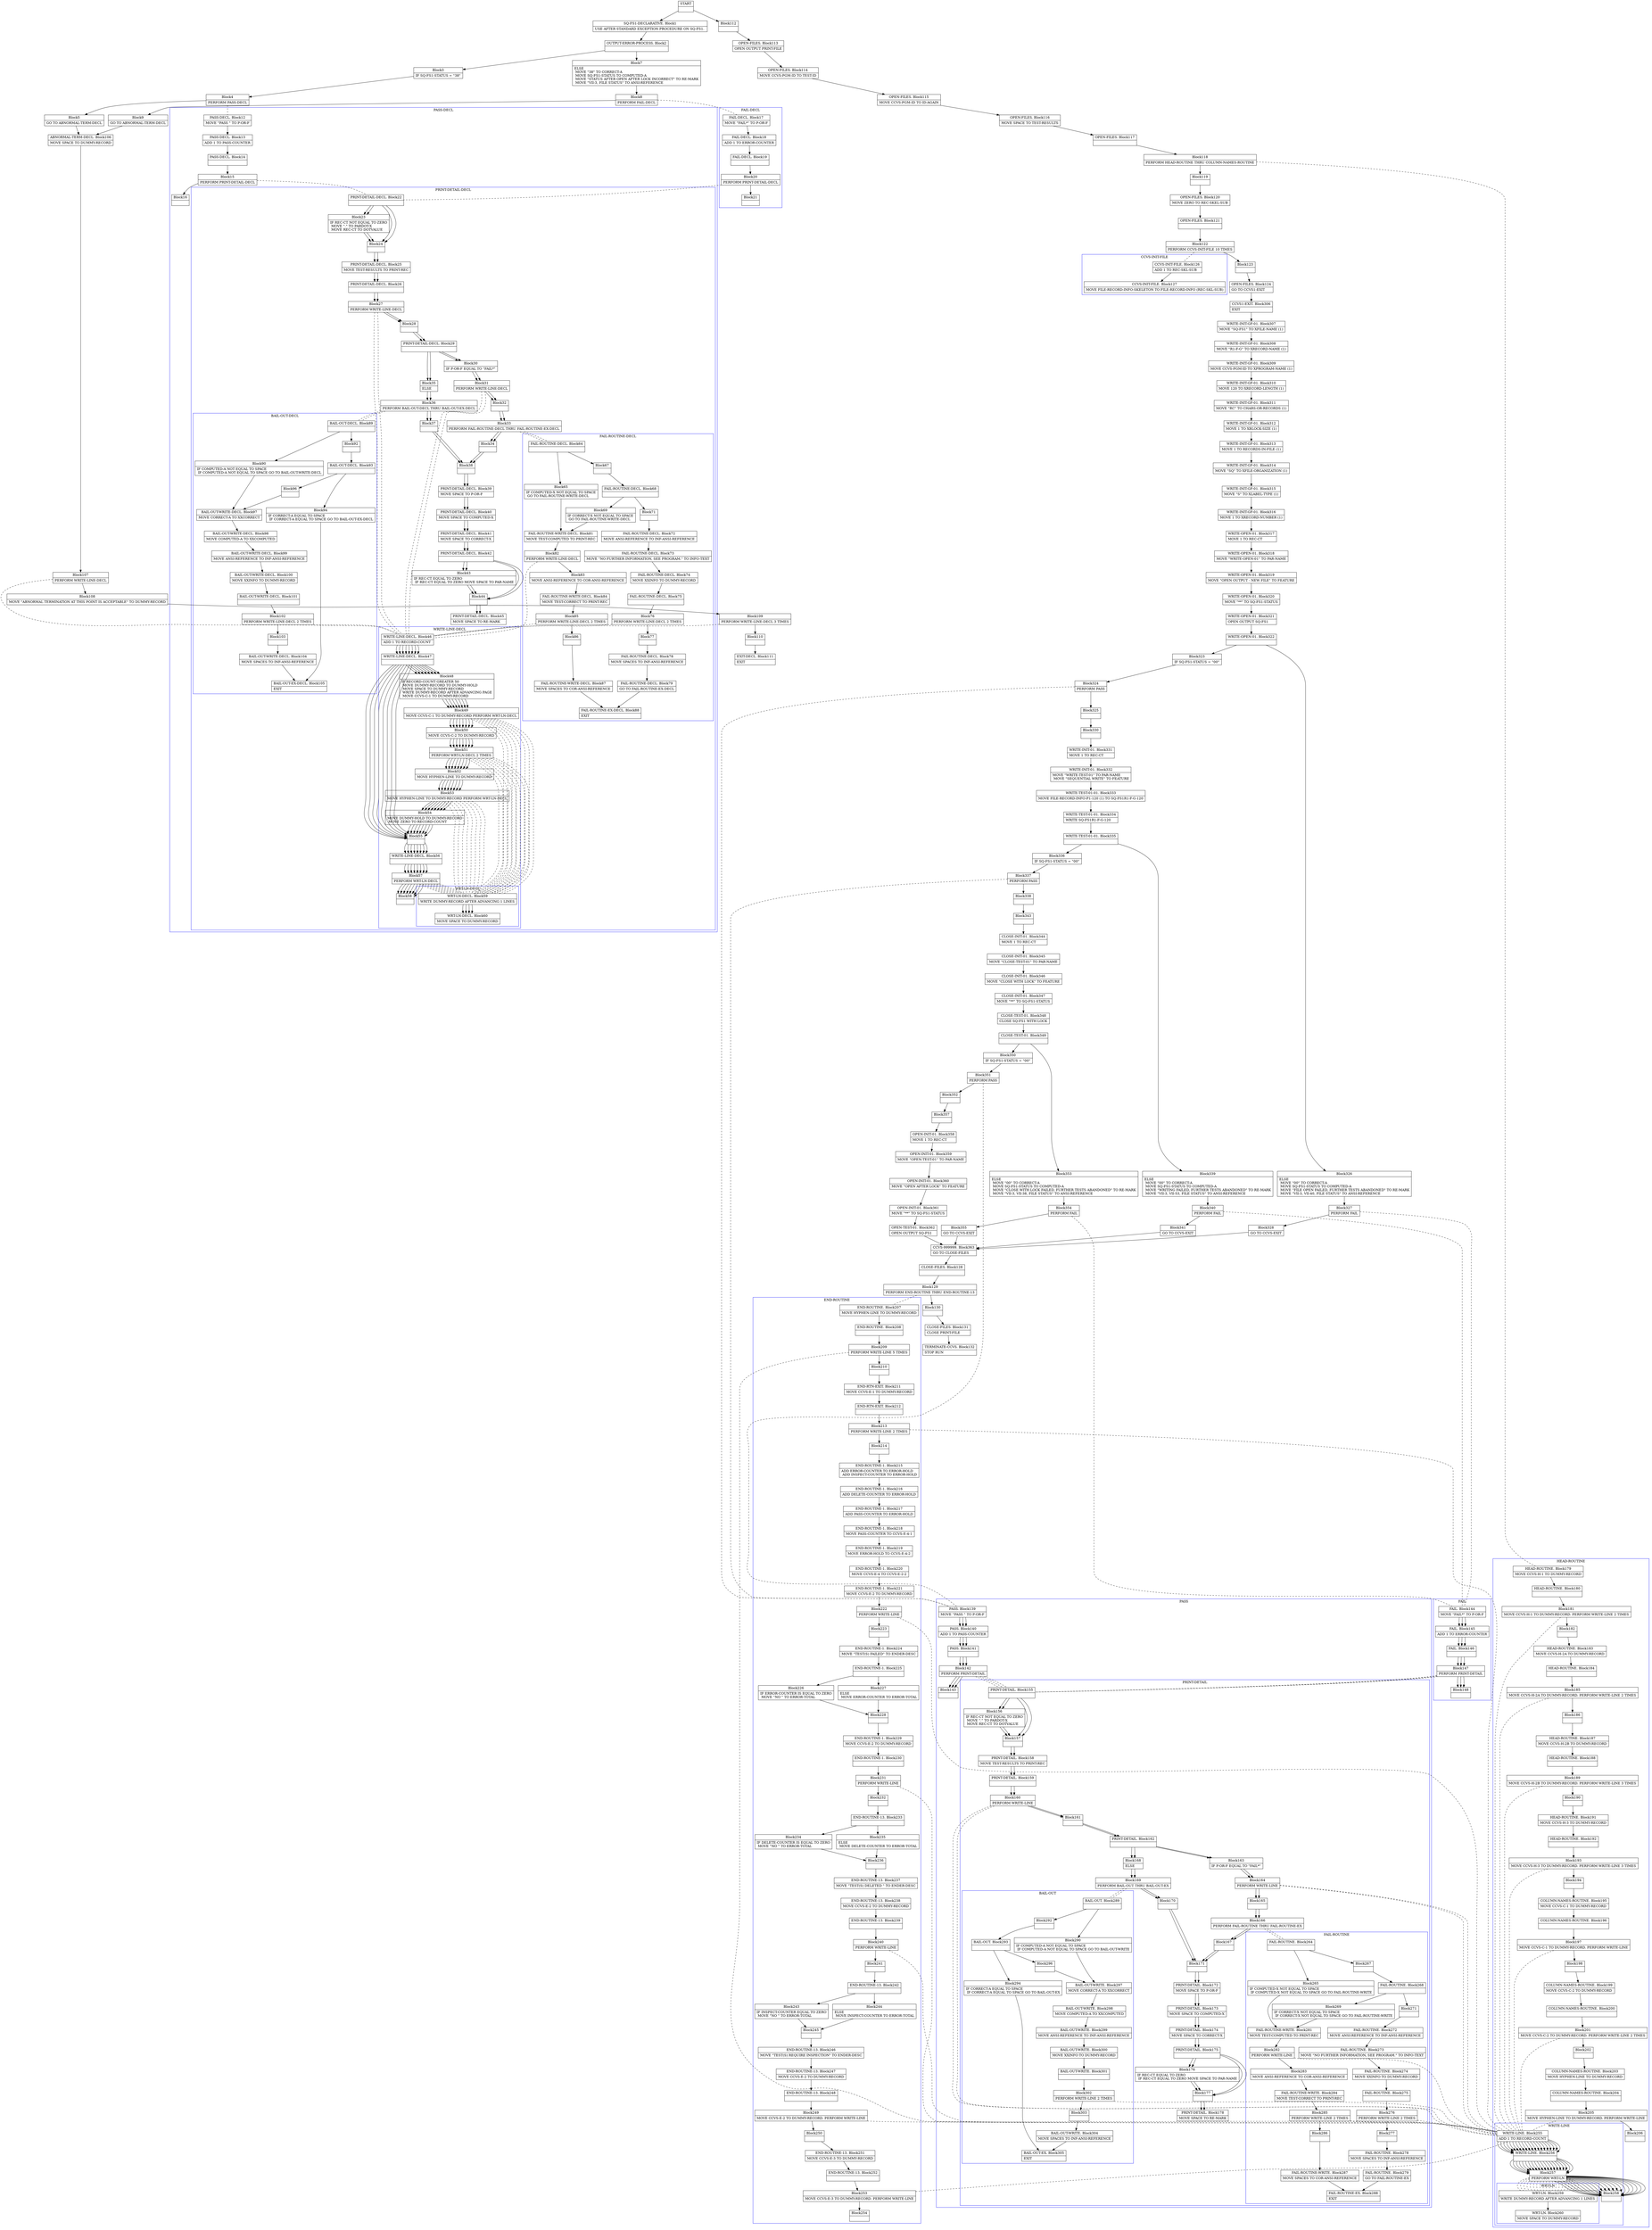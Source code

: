 digraph Cfg {
compound=true;
node [
shape = "record"
]

edge [
arrowtail = "empty"
]
Block0 [
label = "{START|}"
]
Block1 [
label = "{SQ-FS1-DECLARATIVE. Block1|    USE AFTER STANDARD EXCEPTION PROCEDURE ON SQ-FS1. \l}"
]
Block2 [
label = "{OUTPUT-ERROR-PROCESS. Block2|}"
]
Block3 [
label = "{Block3|    IF SQ-FS1-STATUS = \"38\"\l}"
]
Block4 [
label = "{Block4|            PERFORM PASS-DECL\l}"
]
subgraph cluster_1{
color = blue;
label = "PASS-DECL";
Block12 [
label = "{PASS-DECL. Block12|    MOVE   \"PASS \" TO P-OR-F\l}"
]
Block13 [
label = "{PASS-DECL. Block13|    ADD     1 TO PASS-COUNTER\l}"
]
Block14 [
label = "{PASS-DECL. Block14|}"
]
Block15 [
label = "{Block15|    PERFORM PRINT-DETAIL-DECL\l}"
]
subgraph cluster_3{
color = blue;
label = "PRINT-DETAIL-DECL";
Block22 [
label = "{PRINT-DETAIL-DECL. Block22|}"
]
Block23 [
label = "{Block23|    IF REC-CT NOT EQUAL TO ZERO\l        MOVE   \".\" TO PARDOT-X\l        MOVE    REC-CT TO DOTVALUE\l}"
]
Block24 [
label = "{Block24|}"
]
Block25 [
label = "{PRINT-DETAIL-DECL. Block25|    MOVE    TEST-RESULTS TO PRINT-REC\l}"
]
Block26 [
label = "{PRINT-DETAIL-DECL. Block26|}"
]
Block27 [
label = "{Block27|    PERFORM WRITE-LINE-DECL\l}"
]
subgraph cluster_5{
color = blue;
label = "WRITE-LINE-DECL";
Block46 [
label = "{WRITE-LINE-DECL. Block46|    ADD     1 TO RECORD-COUNT\l}"
]
Block47 [
label = "{WRITE-LINE-DECL. Block47|}"
]
Block48 [
label = "{Block48|    IF RECORD-COUNT GREATER 50\l        MOVE  DUMMY-RECORD TO DUMMY-HOLD\l        MOVE  SPACE TO DUMMY-RECORD\l        WRITE DUMMY-RECORD AFTER ADVANCING PAGE\l        MOVE  CCVS-C-1 TO DUMMY-RECORD\l}"
]
Block49 [
label = "{Block49|        MOVE  CCVS-C-1 TO DUMMY-RECORD PERFORM WRT-LN-DECL\l}"
]
subgraph cluster_9{
color = blue;
label = "WRT-LN-DECL";
Block59 [
label = "{WRT-LN-DECL. Block59|    WRITE   DUMMY-RECORD AFTER ADVANCING 1 LINES\l}"
]
Block60 [
label = "{WRT-LN-DECL. Block60|    MOVE    SPACE TO DUMMY-RECORD\l}"
]
Block59 -> Block60

}
Block49 -> Block59 [style=dashed, arrowhead=none]

Block50 [
label = "{Block50|        MOVE  CCVS-C-2 TO DUMMY-RECORD\l}"
]
Block51 [
label = "{Block51|        PERFORM WRT-LN-DECL 2 TIMES\l}"
]
subgraph cluster_10{
color = blue;
label = "WRT-LN-DECL";
Block59 [
label = "{WRT-LN-DECL. Block59|    WRITE   DUMMY-RECORD AFTER ADVANCING 1 LINES\l}"
]
Block60 [
label = "{WRT-LN-DECL. Block60|    MOVE    SPACE TO DUMMY-RECORD\l}"
]
Block59 -> Block60

}
Block51 -> Block59 [style=dashed, arrowhead=none]

Block52 [
label = "{Block52|        MOVE  HYPHEN-LINE TO DUMMY-RECORD\l}"
]
Block53 [
label = "{Block53|        MOVE  HYPHEN-LINE TO DUMMY-RECORD PERFORM WRT-LN-DECL\l}"
]
subgraph cluster_11{
color = blue;
label = "WRT-LN-DECL";
Block59 [
label = "{WRT-LN-DECL. Block59|    WRITE   DUMMY-RECORD AFTER ADVANCING 1 LINES\l}"
]
Block60 [
label = "{WRT-LN-DECL. Block60|    MOVE    SPACE TO DUMMY-RECORD\l}"
]
Block59 -> Block60

}
Block53 -> Block59 [style=dashed, arrowhead=none]

Block54 [
label = "{Block54|        MOVE  DUMMY-HOLD TO DUMMY-RECORD\l        MOVE  ZERO TO RECORD-COUNT\l}"
]
Block55 [
label = "{Block55|}"
]
Block56 [
label = "{WRITE-LINE-DECL. Block56|}"
]
Block57 [
label = "{Block57|    PERFORM WRT-LN-DECL\l}"
]
subgraph cluster_12{
color = blue;
label = "WRT-LN-DECL";
Block59 [
label = "{WRT-LN-DECL. Block59|    WRITE   DUMMY-RECORD AFTER ADVANCING 1 LINES\l}"
]
Block60 [
label = "{WRT-LN-DECL. Block60|    MOVE    SPACE TO DUMMY-RECORD\l}"
]
Block59 -> Block60

}
Block57 -> Block59 [style=dashed, arrowhead=none]

Block58 [
label = "{Block58|}"
]
Block46 -> Block47
Block47 -> Block48
Block47 -> Block55
Block48 -> Block49
Block49 -> Block50
Block50 -> Block51
Block51 -> Block52
Block52 -> Block53
Block53 -> Block54
Block54 -> Block55
Block55 -> Block56
Block56 -> Block57
Block57 -> Block58

}
Block27 -> Block46 [style=dashed, arrowhead=none]

Block28 [
label = "{Block28|}"
]
Block29 [
label = "{PRINT-DETAIL-DECL. Block29|}"
]
Block30 [
label = "{Block30|    IF P-OR-F EQUAL TO \"FAIL*\"\l}"
]
Block31 [
label = "{Block31|        PERFORM WRITE-LINE-DECL\l}"
]
subgraph cluster_6{
color = blue;
label = "WRITE-LINE-DECL";
Block46 [
label = "{WRITE-LINE-DECL. Block46|    ADD     1 TO RECORD-COUNT\l}"
]
Block47 [
label = "{WRITE-LINE-DECL. Block47|}"
]
Block48 [
label = "{Block48|    IF RECORD-COUNT GREATER 50\l        MOVE  DUMMY-RECORD TO DUMMY-HOLD\l        MOVE  SPACE TO DUMMY-RECORD\l        WRITE DUMMY-RECORD AFTER ADVANCING PAGE\l        MOVE  CCVS-C-1 TO DUMMY-RECORD\l}"
]
Block49 [
label = "{Block49|        MOVE  CCVS-C-1 TO DUMMY-RECORD PERFORM WRT-LN-DECL\l}"
]
Block49 -> Block59 [style=dashed, arrowhead=none]

Block50 [
label = "{Block50|        MOVE  CCVS-C-2 TO DUMMY-RECORD\l}"
]
Block51 [
label = "{Block51|        PERFORM WRT-LN-DECL 2 TIMES\l}"
]
Block51 -> Block59 [style=dashed, arrowhead=none]

Block52 [
label = "{Block52|        MOVE  HYPHEN-LINE TO DUMMY-RECORD\l}"
]
Block53 [
label = "{Block53|        MOVE  HYPHEN-LINE TO DUMMY-RECORD PERFORM WRT-LN-DECL\l}"
]
Block53 -> Block59 [style=dashed, arrowhead=none]

Block54 [
label = "{Block54|        MOVE  DUMMY-HOLD TO DUMMY-RECORD\l        MOVE  ZERO TO RECORD-COUNT\l}"
]
Block55 [
label = "{Block55|}"
]
Block56 [
label = "{WRITE-LINE-DECL. Block56|}"
]
Block57 [
label = "{Block57|    PERFORM WRT-LN-DECL\l}"
]
Block57 -> Block59 [style=dashed, arrowhead=none]

Block58 [
label = "{Block58|}"
]
Block46 -> Block47
Block47 -> Block48
Block47 -> Block55
Block48 -> Block49
Block49 -> Block50
Block50 -> Block51
Block51 -> Block52
Block52 -> Block53
Block53 -> Block54
Block54 -> Block55
Block55 -> Block56
Block56 -> Block57
Block57 -> Block58

}
Block31 -> Block46 [style=dashed, arrowhead=none]

Block32 [
label = "{Block32|}"
]
Block33 [
label = "{Block33|        PERFORM FAIL-ROUTINE-DECL THRU FAIL-ROUTINE-EX-DECL\l}"
]
subgraph cluster_7{
color = blue;
label = "FAIL-ROUTINE-DECL";
Block64 [
label = "{FAIL-ROUTINE-DECL. Block64|}"
]
Block65 [
label = "{Block65|    IF COMPUTED-X NOT EQUAL TO SPACE\l            GO TO FAIL-ROUTINE-WRITE-DECL\l}"
]
Block81 [
label = "{FAIL-ROUTINE-WRITE-DECL. Block81|    MOVE    TEST-COMPUTED  TO PRINT-REC\l}"
]
Block82 [
label = "{Block82|    PERFORM WRITE-LINE-DECL\l}"
]
subgraph cluster_15{
color = blue;
label = "WRITE-LINE-DECL";
Block46 [
label = "{WRITE-LINE-DECL. Block46|    ADD     1 TO RECORD-COUNT\l}"
]
Block47 [
label = "{WRITE-LINE-DECL. Block47|}"
]
Block48 [
label = "{Block48|    IF RECORD-COUNT GREATER 50\l        MOVE  DUMMY-RECORD TO DUMMY-HOLD\l        MOVE  SPACE TO DUMMY-RECORD\l        WRITE DUMMY-RECORD AFTER ADVANCING PAGE\l        MOVE  CCVS-C-1 TO DUMMY-RECORD\l}"
]
Block49 [
label = "{Block49|        MOVE  CCVS-C-1 TO DUMMY-RECORD PERFORM WRT-LN-DECL\l}"
]
Block49 -> Block59 [style=dashed, arrowhead=none]

Block50 [
label = "{Block50|        MOVE  CCVS-C-2 TO DUMMY-RECORD\l}"
]
Block51 [
label = "{Block51|        PERFORM WRT-LN-DECL 2 TIMES\l}"
]
Block51 -> Block59 [style=dashed, arrowhead=none]

Block52 [
label = "{Block52|        MOVE  HYPHEN-LINE TO DUMMY-RECORD\l}"
]
Block53 [
label = "{Block53|        MOVE  HYPHEN-LINE TO DUMMY-RECORD PERFORM WRT-LN-DECL\l}"
]
Block53 -> Block59 [style=dashed, arrowhead=none]

Block54 [
label = "{Block54|        MOVE  DUMMY-HOLD TO DUMMY-RECORD\l        MOVE  ZERO TO RECORD-COUNT\l}"
]
Block55 [
label = "{Block55|}"
]
Block56 [
label = "{WRITE-LINE-DECL. Block56|}"
]
Block57 [
label = "{Block57|    PERFORM WRT-LN-DECL\l}"
]
Block57 -> Block59 [style=dashed, arrowhead=none]

Block58 [
label = "{Block58|}"
]
Block46 -> Block47
Block47 -> Block48
Block47 -> Block55
Block48 -> Block49
Block49 -> Block50
Block50 -> Block51
Block51 -> Block52
Block52 -> Block53
Block53 -> Block54
Block54 -> Block55
Block55 -> Block56
Block56 -> Block57
Block57 -> Block58

}
Block82 -> Block46 [style=dashed, arrowhead=none]

Block83 [
label = "{Block83|    MOVE    ANSI-REFERENCE TO COR-ANSI-REFERENCE\l}"
]
Block84 [
label = "{FAIL-ROUTINE-WRITE-DECL. Block84|    MOVE    TEST-CORRECT   TO PRINT-REC\l}"
]
Block85 [
label = "{Block85|    PERFORM WRITE-LINE-DECL 2 TIMES\l}"
]
subgraph cluster_16{
color = blue;
label = "WRITE-LINE-DECL";
Block46 [
label = "{WRITE-LINE-DECL. Block46|    ADD     1 TO RECORD-COUNT\l}"
]
Block47 [
label = "{WRITE-LINE-DECL. Block47|}"
]
Block48 [
label = "{Block48|    IF RECORD-COUNT GREATER 50\l        MOVE  DUMMY-RECORD TO DUMMY-HOLD\l        MOVE  SPACE TO DUMMY-RECORD\l        WRITE DUMMY-RECORD AFTER ADVANCING PAGE\l        MOVE  CCVS-C-1 TO DUMMY-RECORD\l}"
]
Block49 [
label = "{Block49|        MOVE  CCVS-C-1 TO DUMMY-RECORD PERFORM WRT-LN-DECL\l}"
]
Block49 -> Block59 [style=dashed, arrowhead=none]

Block50 [
label = "{Block50|        MOVE  CCVS-C-2 TO DUMMY-RECORD\l}"
]
Block51 [
label = "{Block51|        PERFORM WRT-LN-DECL 2 TIMES\l}"
]
Block51 -> Block59 [style=dashed, arrowhead=none]

Block52 [
label = "{Block52|        MOVE  HYPHEN-LINE TO DUMMY-RECORD\l}"
]
Block53 [
label = "{Block53|        MOVE  HYPHEN-LINE TO DUMMY-RECORD PERFORM WRT-LN-DECL\l}"
]
Block53 -> Block59 [style=dashed, arrowhead=none]

Block54 [
label = "{Block54|        MOVE  DUMMY-HOLD TO DUMMY-RECORD\l        MOVE  ZERO TO RECORD-COUNT\l}"
]
Block55 [
label = "{Block55|}"
]
Block56 [
label = "{WRITE-LINE-DECL. Block56|}"
]
Block57 [
label = "{Block57|    PERFORM WRT-LN-DECL\l}"
]
Block57 -> Block59 [style=dashed, arrowhead=none]

Block58 [
label = "{Block58|}"
]
Block46 -> Block47
Block47 -> Block48
Block47 -> Block55
Block48 -> Block49
Block49 -> Block50
Block50 -> Block51
Block51 -> Block52
Block52 -> Block53
Block53 -> Block54
Block54 -> Block55
Block55 -> Block56
Block56 -> Block57
Block57 -> Block58

}
Block85 -> Block46 [style=dashed, arrowhead=none]

Block86 [
label = "{Block86|}"
]
Block87 [
label = "{FAIL-ROUTINE-WRITE-DECL. Block87|    MOVE    SPACES         TO COR-ANSI-REFERENCE\l}"
]
Block88 [
label = "{FAIL-ROUTINE-EX-DECL. Block88|    EXIT\l}"
]
Block67 [
label = "{Block67|}"
]
Block68 [
label = "{FAIL-ROUTINE-DECL. Block68|}"
]
Block69 [
label = "{Block69|    IF CORRECT-X NOT EQUAL TO SPACE\l            GO TO FAIL-ROUTINE-WRITE-DECL\l}"
]
Block71 [
label = "{Block71|}"
]
Block72 [
label = "{FAIL-ROUTINE-DECL. Block72|    MOVE    ANSI-REFERENCE TO INF-ANSI-REFERENCE\l}"
]
Block73 [
label = "{FAIL-ROUTINE-DECL. Block73|    MOVE   \"NO FURTHER INFORMATION, SEE PROGRAM.\" TO INFO-TEXT\l}"
]
Block74 [
label = "{FAIL-ROUTINE-DECL. Block74|    MOVE    XXINFO TO DUMMY-RECORD\l}"
]
Block75 [
label = "{FAIL-ROUTINE-DECL. Block75|}"
]
Block76 [
label = "{Block76|    PERFORM WRITE-LINE-DECL 2 TIMES\l}"
]
subgraph cluster_14{
color = blue;
label = "WRITE-LINE-DECL";
Block46 [
label = "{WRITE-LINE-DECL. Block46|    ADD     1 TO RECORD-COUNT\l}"
]
Block47 [
label = "{WRITE-LINE-DECL. Block47|}"
]
Block48 [
label = "{Block48|    IF RECORD-COUNT GREATER 50\l        MOVE  DUMMY-RECORD TO DUMMY-HOLD\l        MOVE  SPACE TO DUMMY-RECORD\l        WRITE DUMMY-RECORD AFTER ADVANCING PAGE\l        MOVE  CCVS-C-1 TO DUMMY-RECORD\l}"
]
Block49 [
label = "{Block49|        MOVE  CCVS-C-1 TO DUMMY-RECORD PERFORM WRT-LN-DECL\l}"
]
Block49 -> Block59 [style=dashed, arrowhead=none]

Block50 [
label = "{Block50|        MOVE  CCVS-C-2 TO DUMMY-RECORD\l}"
]
Block51 [
label = "{Block51|        PERFORM WRT-LN-DECL 2 TIMES\l}"
]
Block51 -> Block59 [style=dashed, arrowhead=none]

Block52 [
label = "{Block52|        MOVE  HYPHEN-LINE TO DUMMY-RECORD\l}"
]
Block53 [
label = "{Block53|        MOVE  HYPHEN-LINE TO DUMMY-RECORD PERFORM WRT-LN-DECL\l}"
]
Block53 -> Block59 [style=dashed, arrowhead=none]

Block54 [
label = "{Block54|        MOVE  DUMMY-HOLD TO DUMMY-RECORD\l        MOVE  ZERO TO RECORD-COUNT\l}"
]
Block55 [
label = "{Block55|}"
]
Block56 [
label = "{WRITE-LINE-DECL. Block56|}"
]
Block57 [
label = "{Block57|    PERFORM WRT-LN-DECL\l}"
]
Block57 -> Block59 [style=dashed, arrowhead=none]

Block58 [
label = "{Block58|}"
]
Block46 -> Block47
Block47 -> Block48
Block47 -> Block55
Block48 -> Block49
Block49 -> Block50
Block50 -> Block51
Block51 -> Block52
Block52 -> Block53
Block53 -> Block54
Block54 -> Block55
Block55 -> Block56
Block56 -> Block57
Block57 -> Block58

}
Block76 -> Block46 [style=dashed, arrowhead=none]

Block77 [
label = "{Block77|}"
]
Block78 [
label = "{FAIL-ROUTINE-DECL. Block78|    MOVE    SPACES TO INF-ANSI-REFERENCE\l}"
]
Block79 [
label = "{FAIL-ROUTINE-DECL. Block79|    GO TO   FAIL-ROUTINE-EX-DECL\l}"
]
Block64 -> Block65
Block64 -> Block67
Block65 -> Block81
Block81 -> Block82
Block82 -> Block83
Block83 -> Block84
Block84 -> Block85
Block85 -> Block86
Block86 -> Block87
Block87 -> Block88
Block67 -> Block68
Block68 -> Block69
Block68 -> Block71
Block69 -> Block81
Block71 -> Block72
Block72 -> Block73
Block73 -> Block74
Block74 -> Block75
Block75 -> Block76
Block76 -> Block77
Block77 -> Block78
Block78 -> Block79
Block79 -> Block88

}
Block33 -> Block64 [style=dashed, arrowhead=none]

Block34 [
label = "{Block34|}"
]
Block38 [
label = "{Block38|}"
]
Block39 [
label = "{PRINT-DETAIL-DECL. Block39|    MOVE    SPACE TO P-OR-F\l}"
]
Block40 [
label = "{PRINT-DETAIL-DECL. Block40|    MOVE    SPACE TO COMPUTED-X\l}"
]
Block41 [
label = "{PRINT-DETAIL-DECL. Block41|    MOVE    SPACE TO CORRECT-X\l}"
]
Block42 [
label = "{PRINT-DETAIL-DECL. Block42|}"
]
Block43 [
label = "{Block43|    IF REC-CT EQUAL TO ZERO\l    IF REC-CT EQUAL TO ZERO  MOVE SPACE TO PAR-NAME\l}"
]
Block44 [
label = "{Block44|}"
]
Block45 [
label = "{PRINT-DETAIL-DECL. Block45|    MOVE    SPACE TO RE-MARK\l}"
]
Block35 [
label = "{Block35|    ELSE\l}"
]
Block36 [
label = "{Block36|        PERFORM BAIL-OUT-DECL THRU BAIL-OUT-EX-DECL\l}"
]
subgraph cluster_8{
color = blue;
label = "BAIL-OUT-DECL";
Block89 [
label = "{BAIL-OUT-DECL. Block89|}"
]
Block90 [
label = "{Block90|    IF COMPUTED-A NOT EQUAL TO SPACE\l    IF COMPUTED-A NOT EQUAL TO SPACE GO TO BAIL-OUT-WRITE-DECL\l}"
]
Block97 [
label = "{BAIL-OUT-WRITE-DECL. Block97|    MOVE    CORRECT-A      TO XXCORRECT\l}"
]
Block98 [
label = "{BAIL-OUT-WRITE-DECL. Block98|    MOVE    COMPUTED-A     TO XXCOMPUTED\l}"
]
Block99 [
label = "{BAIL-OUT-WRITE-DECL. Block99|    MOVE    ANSI-REFERENCE TO INF-ANSI-REFERENCE\l}"
]
Block100 [
label = "{BAIL-OUT-WRITE-DECL. Block100|    MOVE    XXINFO TO DUMMY-RECORD\l}"
]
Block101 [
label = "{BAIL-OUT-WRITE-DECL. Block101|}"
]
Block102 [
label = "{Block102|    PERFORM WRITE-LINE-DECL 2 TIMES\l}"
]
subgraph cluster_17{
color = blue;
label = "WRITE-LINE-DECL";
Block46 [
label = "{WRITE-LINE-DECL. Block46|    ADD     1 TO RECORD-COUNT\l}"
]
Block47 [
label = "{WRITE-LINE-DECL. Block47|}"
]
Block48 [
label = "{Block48|    IF RECORD-COUNT GREATER 50\l        MOVE  DUMMY-RECORD TO DUMMY-HOLD\l        MOVE  SPACE TO DUMMY-RECORD\l        WRITE DUMMY-RECORD AFTER ADVANCING PAGE\l        MOVE  CCVS-C-1 TO DUMMY-RECORD\l}"
]
Block49 [
label = "{Block49|        MOVE  CCVS-C-1 TO DUMMY-RECORD PERFORM WRT-LN-DECL\l}"
]
Block49 -> Block59 [style=dashed, arrowhead=none]

Block50 [
label = "{Block50|        MOVE  CCVS-C-2 TO DUMMY-RECORD\l}"
]
Block51 [
label = "{Block51|        PERFORM WRT-LN-DECL 2 TIMES\l}"
]
Block51 -> Block59 [style=dashed, arrowhead=none]

Block52 [
label = "{Block52|        MOVE  HYPHEN-LINE TO DUMMY-RECORD\l}"
]
Block53 [
label = "{Block53|        MOVE  HYPHEN-LINE TO DUMMY-RECORD PERFORM WRT-LN-DECL\l}"
]
Block53 -> Block59 [style=dashed, arrowhead=none]

Block54 [
label = "{Block54|        MOVE  DUMMY-HOLD TO DUMMY-RECORD\l        MOVE  ZERO TO RECORD-COUNT\l}"
]
Block55 [
label = "{Block55|}"
]
Block56 [
label = "{WRITE-LINE-DECL. Block56|}"
]
Block57 [
label = "{Block57|    PERFORM WRT-LN-DECL\l}"
]
Block57 -> Block59 [style=dashed, arrowhead=none]

Block58 [
label = "{Block58|}"
]
Block46 -> Block47
Block47 -> Block48
Block47 -> Block55
Block48 -> Block49
Block49 -> Block50
Block50 -> Block51
Block51 -> Block52
Block52 -> Block53
Block53 -> Block54
Block54 -> Block55
Block55 -> Block56
Block56 -> Block57
Block57 -> Block58

}
Block102 -> Block46 [style=dashed, arrowhead=none]

Block103 [
label = "{Block103|}"
]
Block104 [
label = "{BAIL-OUT-WRITE-DECL. Block104|    MOVE    SPACES TO INF-ANSI-REFERENCE\l}"
]
Block105 [
label = "{BAIL-OUT-EX-DECL. Block105|    EXIT\l}"
]
Block92 [
label = "{Block92|}"
]
Block93 [
label = "{BAIL-OUT-DECL. Block93|}"
]
Block94 [
label = "{Block94|    IF CORRECT-A EQUAL TO SPACE\l    IF CORRECT-A EQUAL TO SPACE GO TO BAIL-OUT-EX-DECL\l}"
]
Block96 [
label = "{Block96|}"
]
Block89 -> Block90
Block89 -> Block92
Block90 -> Block97
Block97 -> Block98
Block98 -> Block99
Block99 -> Block100
Block100 -> Block101
Block101 -> Block102
Block102 -> Block103
Block103 -> Block104
Block104 -> Block105
Block92 -> Block93
Block93 -> Block94
Block93 -> Block96
Block94 -> Block105
Block96 -> Block97

}
Block36 -> Block89 [style=dashed, arrowhead=none]

Block37 [
label = "{Block37|}"
]
Block22 -> Block23
Block22 -> Block24
Block23 -> Block24
Block24 -> Block25
Block25 -> Block26
Block26 -> Block27
Block27 -> Block28
Block28 -> Block29
Block29 -> Block30
Block29 -> Block35
Block30 -> Block31
Block31 -> Block32
Block32 -> Block33
Block33 -> Block34
Block34 -> Block38
Block38 -> Block39
Block39 -> Block40
Block40 -> Block41
Block41 -> Block42
Block42 -> Block43
Block42 -> Block44
Block43 -> Block44
Block44 -> Block45
Block35 -> Block36
Block36 -> Block37
Block37 -> Block38

}
Block15 -> Block22 [style=dashed, arrowhead=none]

Block16 [
label = "{Block16|}"
]
Block12 -> Block13
Block13 -> Block14
Block14 -> Block15
Block15 -> Block16

}
Block4 -> Block12 [style=dashed, arrowhead=none]

Block5 [
label = "{Block5|            GO TO ABNORMAL-TERM-DECL\l}"
]
Block106 [
label = "{ABNORMAL-TERM-DECL. Block106|    MOVE    SPACE TO DUMMY-RECORD\l}"
]
Block107 [
label = "{Block107|    PERFORM WRITE-LINE-DECL\l}"
]
subgraph cluster_18{
color = blue;
label = "WRITE-LINE-DECL";
Block46 [
label = "{WRITE-LINE-DECL. Block46|    ADD     1 TO RECORD-COUNT\l}"
]
Block47 [
label = "{WRITE-LINE-DECL. Block47|}"
]
Block48 [
label = "{Block48|    IF RECORD-COUNT GREATER 50\l        MOVE  DUMMY-RECORD TO DUMMY-HOLD\l        MOVE  SPACE TO DUMMY-RECORD\l        WRITE DUMMY-RECORD AFTER ADVANCING PAGE\l        MOVE  CCVS-C-1 TO DUMMY-RECORD\l}"
]
Block49 [
label = "{Block49|        MOVE  CCVS-C-1 TO DUMMY-RECORD PERFORM WRT-LN-DECL\l}"
]
Block49 -> Block59 [style=dashed, arrowhead=none]

Block50 [
label = "{Block50|        MOVE  CCVS-C-2 TO DUMMY-RECORD\l}"
]
Block51 [
label = "{Block51|        PERFORM WRT-LN-DECL 2 TIMES\l}"
]
Block51 -> Block59 [style=dashed, arrowhead=none]

Block52 [
label = "{Block52|        MOVE  HYPHEN-LINE TO DUMMY-RECORD\l}"
]
Block53 [
label = "{Block53|        MOVE  HYPHEN-LINE TO DUMMY-RECORD PERFORM WRT-LN-DECL\l}"
]
Block53 -> Block59 [style=dashed, arrowhead=none]

Block54 [
label = "{Block54|        MOVE  DUMMY-HOLD TO DUMMY-RECORD\l        MOVE  ZERO TO RECORD-COUNT\l}"
]
Block55 [
label = "{Block55|}"
]
Block56 [
label = "{WRITE-LINE-DECL. Block56|}"
]
Block57 [
label = "{Block57|    PERFORM WRT-LN-DECL\l}"
]
Block57 -> Block59 [style=dashed, arrowhead=none]

Block58 [
label = "{Block58|}"
]
Block46 -> Block47
Block47 -> Block48
Block47 -> Block55
Block48 -> Block49
Block49 -> Block50
Block50 -> Block51
Block51 -> Block52
Block52 -> Block53
Block53 -> Block54
Block54 -> Block55
Block55 -> Block56
Block56 -> Block57
Block57 -> Block58

}
Block107 -> Block46 [style=dashed, arrowhead=none]

Block108 [
label = "{Block108|    MOVE   \"ABNORMAL TERMINATION AT THIS POINT IS ACCEPTABLE\"                TO DUMMY-RECORD\l}"
]
Block109 [
label = "{Block109|    PERFORM WRITE-LINE-DECL 3 TIMES\l}"
]
subgraph cluster_19{
color = blue;
label = "WRITE-LINE-DECL";
Block46 [
label = "{WRITE-LINE-DECL. Block46|    ADD     1 TO RECORD-COUNT\l}"
]
Block47 [
label = "{WRITE-LINE-DECL. Block47|}"
]
Block48 [
label = "{Block48|    IF RECORD-COUNT GREATER 50\l        MOVE  DUMMY-RECORD TO DUMMY-HOLD\l        MOVE  SPACE TO DUMMY-RECORD\l        WRITE DUMMY-RECORD AFTER ADVANCING PAGE\l        MOVE  CCVS-C-1 TO DUMMY-RECORD\l}"
]
Block49 [
label = "{Block49|        MOVE  CCVS-C-1 TO DUMMY-RECORD PERFORM WRT-LN-DECL\l}"
]
Block49 -> Block59 [style=dashed, arrowhead=none]

Block50 [
label = "{Block50|        MOVE  CCVS-C-2 TO DUMMY-RECORD\l}"
]
Block51 [
label = "{Block51|        PERFORM WRT-LN-DECL 2 TIMES\l}"
]
Block51 -> Block59 [style=dashed, arrowhead=none]

Block52 [
label = "{Block52|        MOVE  HYPHEN-LINE TO DUMMY-RECORD\l}"
]
Block53 [
label = "{Block53|        MOVE  HYPHEN-LINE TO DUMMY-RECORD PERFORM WRT-LN-DECL\l}"
]
Block53 -> Block59 [style=dashed, arrowhead=none]

Block54 [
label = "{Block54|        MOVE  DUMMY-HOLD TO DUMMY-RECORD\l        MOVE  ZERO TO RECORD-COUNT\l}"
]
Block55 [
label = "{Block55|}"
]
Block56 [
label = "{WRITE-LINE-DECL. Block56|}"
]
Block57 [
label = "{Block57|    PERFORM WRT-LN-DECL\l}"
]
Block57 -> Block59 [style=dashed, arrowhead=none]

Block58 [
label = "{Block58|}"
]
Block46 -> Block47
Block47 -> Block48
Block47 -> Block55
Block48 -> Block49
Block49 -> Block50
Block50 -> Block51
Block51 -> Block52
Block52 -> Block53
Block53 -> Block54
Block54 -> Block55
Block55 -> Block56
Block56 -> Block57
Block57 -> Block58

}
Block109 -> Block46 [style=dashed, arrowhead=none]

Block110 [
label = "{Block110|}"
]
Block111 [
label = "{EXIT-DECL. Block111|    EXIT\l}"
]
Block7 [
label = "{Block7|    ELSE\l            MOVE \"38\" TO CORRECT-A\l            MOVE SQ-FS1-STATUS TO COMPUTED-A\l            MOVE \"STATUS AFTER OPEN AFTER LOCK INCORRECT\"                      TO RE-MARK\l            MOVE \"VII-3, FILE STATUS\" TO ANSI-REFERENCE\l}"
]
Block8 [
label = "{Block8|            PERFORM FAIL-DECL\l}"
]
subgraph cluster_2{
color = blue;
label = "FAIL-DECL";
Block17 [
label = "{FAIL-DECL. Block17|    MOVE   \"FAIL*\" TO P-OR-F\l}"
]
Block18 [
label = "{FAIL-DECL. Block18|    ADD     1 TO ERROR-COUNTER\l}"
]
Block19 [
label = "{FAIL-DECL. Block19|}"
]
Block20 [
label = "{Block20|    PERFORM PRINT-DETAIL-DECL\l}"
]
subgraph cluster_4{
color = blue;
label = "PRINT-DETAIL-DECL";
Block22 [
label = "{PRINT-DETAIL-DECL. Block22|}"
]
Block23 [
label = "{Block23|    IF REC-CT NOT EQUAL TO ZERO\l        MOVE   \".\" TO PARDOT-X\l        MOVE    REC-CT TO DOTVALUE\l}"
]
Block24 [
label = "{Block24|}"
]
Block25 [
label = "{PRINT-DETAIL-DECL. Block25|    MOVE    TEST-RESULTS TO PRINT-REC\l}"
]
Block26 [
label = "{PRINT-DETAIL-DECL. Block26|}"
]
Block27 [
label = "{Block27|    PERFORM WRITE-LINE-DECL\l}"
]
Block27 -> Block46 [style=dashed, arrowhead=none]

Block28 [
label = "{Block28|}"
]
Block29 [
label = "{PRINT-DETAIL-DECL. Block29|}"
]
Block30 [
label = "{Block30|    IF P-OR-F EQUAL TO \"FAIL*\"\l}"
]
Block31 [
label = "{Block31|        PERFORM WRITE-LINE-DECL\l}"
]
Block31 -> Block46 [style=dashed, arrowhead=none]

Block32 [
label = "{Block32|}"
]
Block33 [
label = "{Block33|        PERFORM FAIL-ROUTINE-DECL THRU FAIL-ROUTINE-EX-DECL\l}"
]
Block33 -> Block64 [style=dashed, arrowhead=none]

Block34 [
label = "{Block34|}"
]
Block38 [
label = "{Block38|}"
]
Block39 [
label = "{PRINT-DETAIL-DECL. Block39|    MOVE    SPACE TO P-OR-F\l}"
]
Block40 [
label = "{PRINT-DETAIL-DECL. Block40|    MOVE    SPACE TO COMPUTED-X\l}"
]
Block41 [
label = "{PRINT-DETAIL-DECL. Block41|    MOVE    SPACE TO CORRECT-X\l}"
]
Block42 [
label = "{PRINT-DETAIL-DECL. Block42|}"
]
Block43 [
label = "{Block43|    IF REC-CT EQUAL TO ZERO\l    IF REC-CT EQUAL TO ZERO  MOVE SPACE TO PAR-NAME\l}"
]
Block44 [
label = "{Block44|}"
]
Block45 [
label = "{PRINT-DETAIL-DECL. Block45|    MOVE    SPACE TO RE-MARK\l}"
]
Block35 [
label = "{Block35|    ELSE\l}"
]
Block36 [
label = "{Block36|        PERFORM BAIL-OUT-DECL THRU BAIL-OUT-EX-DECL\l}"
]
Block36 -> Block89 [style=dashed, arrowhead=none]

Block37 [
label = "{Block37|}"
]
Block22 -> Block23
Block22 -> Block24
Block23 -> Block24
Block24 -> Block25
Block25 -> Block26
Block26 -> Block27
Block27 -> Block28
Block28 -> Block29
Block29 -> Block30
Block29 -> Block35
Block30 -> Block31
Block31 -> Block32
Block32 -> Block33
Block33 -> Block34
Block34 -> Block38
Block38 -> Block39
Block39 -> Block40
Block40 -> Block41
Block41 -> Block42
Block42 -> Block43
Block42 -> Block44
Block43 -> Block44
Block44 -> Block45
Block35 -> Block36
Block36 -> Block37
Block37 -> Block38

}
Block20 -> Block22 [style=dashed, arrowhead=none]

Block21 [
label = "{Block21|}"
]
Block17 -> Block18
Block18 -> Block19
Block19 -> Block20
Block20 -> Block21

}
Block8 -> Block17 [style=dashed, arrowhead=none]

Block9 [
label = "{Block9|            GO TO ABNORMAL-TERM-DECL\l}"
]
Block112 [
label = "{Block112|}"
]
Block113 [
label = "{OPEN-FILES. Block113|    OPEN    OUTPUT PRINT-FILE\l}"
]
Block114 [
label = "{OPEN-FILES. Block114|    MOVE    CCVS-PGM-ID TO TEST-ID\l}"
]
Block115 [
label = "{OPEN-FILES. Block115|    MOVE    CCVS-PGM-ID TO ID-AGAIN\l}"
]
Block116 [
label = "{OPEN-FILES. Block116|    MOVE    SPACE TO TEST-RESULTS\l}"
]
Block117 [
label = "{OPEN-FILES. Block117|}"
]
Block118 [
label = "{Block118|    PERFORM HEAD-ROUTINE THRU COLUMN-NAMES-ROUTINE\l}"
]
subgraph cluster_20{
color = blue;
label = "HEAD-ROUTINE";
Block179 [
label = "{HEAD-ROUTINE. Block179|    MOVE CCVS-H-1  TO DUMMY-RECORD\l}"
]
Block180 [
label = "{HEAD-ROUTINE. Block180|}"
]
Block181 [
label = "{Block181|    MOVE CCVS-H-1  TO DUMMY-RECORD. PERFORM WRITE-LINE 2 TIMES\l}"
]
subgraph cluster_31{
color = blue;
label = "WRITE-LINE";
Block255 [
label = "{WRITE-LINE. Block255|    ADD     1 TO RECORD-COUNT\l}"
]
Block256 [
label = "{WRITE-LINE. Block256|}"
]
Block257 [
label = "{Block257|    PERFORM WRT-LN\l}"
]
subgraph cluster_45{
color = blue;
label = "WRT-LN";
Block259 [
label = "{WRT-LN. Block259|    WRITE   DUMMY-RECORD AFTER ADVANCING 1 LINES\l}"
]
Block260 [
label = "{WRT-LN. Block260|    MOVE    SPACE TO DUMMY-RECORD\l}"
]
Block259 -> Block260

}
Block257 -> Block259 [style=dashed, arrowhead=none]

Block258 [
label = "{Block258|}"
]
Block255 -> Block256
Block256 -> Block257
Block257 -> Block258

}
Block181 -> Block255 [style=dashed, arrowhead=none]

Block182 [
label = "{Block182|}"
]
Block183 [
label = "{HEAD-ROUTINE. Block183|    MOVE CCVS-H-2A TO DUMMY-RECORD\l}"
]
Block184 [
label = "{HEAD-ROUTINE. Block184|}"
]
Block185 [
label = "{Block185|    MOVE CCVS-H-2A TO DUMMY-RECORD. PERFORM WRITE-LINE 2 TIMES\l}"
]
subgraph cluster_32{
color = blue;
label = "WRITE-LINE";
Block255 [
label = "{WRITE-LINE. Block255|    ADD     1 TO RECORD-COUNT\l}"
]
Block256 [
label = "{WRITE-LINE. Block256|}"
]
Block257 [
label = "{Block257|    PERFORM WRT-LN\l}"
]
Block257 -> Block259 [style=dashed, arrowhead=none]

Block258 [
label = "{Block258|}"
]
Block255 -> Block256
Block256 -> Block257
Block257 -> Block258

}
Block185 -> Block255 [style=dashed, arrowhead=none]

Block186 [
label = "{Block186|}"
]
Block187 [
label = "{HEAD-ROUTINE. Block187|    MOVE CCVS-H-2B TO DUMMY-RECORD\l}"
]
Block188 [
label = "{HEAD-ROUTINE. Block188|}"
]
Block189 [
label = "{Block189|    MOVE CCVS-H-2B TO DUMMY-RECORD. PERFORM WRITE-LINE 3 TIMES\l}"
]
subgraph cluster_33{
color = blue;
label = "WRITE-LINE";
Block255 [
label = "{WRITE-LINE. Block255|    ADD     1 TO RECORD-COUNT\l}"
]
Block256 [
label = "{WRITE-LINE. Block256|}"
]
Block257 [
label = "{Block257|    PERFORM WRT-LN\l}"
]
Block257 -> Block259 [style=dashed, arrowhead=none]

Block258 [
label = "{Block258|}"
]
Block255 -> Block256
Block256 -> Block257
Block257 -> Block258

}
Block189 -> Block255 [style=dashed, arrowhead=none]

Block190 [
label = "{Block190|}"
]
Block191 [
label = "{HEAD-ROUTINE. Block191|    MOVE CCVS-H-3  TO DUMMY-RECORD\l}"
]
Block192 [
label = "{HEAD-ROUTINE. Block192|}"
]
Block193 [
label = "{Block193|    MOVE CCVS-H-3  TO DUMMY-RECORD. PERFORM WRITE-LINE 3 TIMES\l}"
]
subgraph cluster_34{
color = blue;
label = "WRITE-LINE";
Block255 [
label = "{WRITE-LINE. Block255|    ADD     1 TO RECORD-COUNT\l}"
]
Block256 [
label = "{WRITE-LINE. Block256|}"
]
Block257 [
label = "{Block257|    PERFORM WRT-LN\l}"
]
Block257 -> Block259 [style=dashed, arrowhead=none]

Block258 [
label = "{Block258|}"
]
Block255 -> Block256
Block256 -> Block257
Block257 -> Block258

}
Block193 -> Block255 [style=dashed, arrowhead=none]

Block194 [
label = "{Block194|}"
]
Block195 [
label = "{COLUMN-NAMES-ROUTINE. Block195|    MOVE CCVS-C-1 TO DUMMY-RECORD\l}"
]
Block196 [
label = "{COLUMN-NAMES-ROUTINE. Block196|}"
]
Block197 [
label = "{Block197|    MOVE CCVS-C-1 TO DUMMY-RECORD. PERFORM WRITE-LINE\l}"
]
subgraph cluster_35{
color = blue;
label = "WRITE-LINE";
Block255 [
label = "{WRITE-LINE. Block255|    ADD     1 TO RECORD-COUNT\l}"
]
Block256 [
label = "{WRITE-LINE. Block256|}"
]
Block257 [
label = "{Block257|    PERFORM WRT-LN\l}"
]
Block257 -> Block259 [style=dashed, arrowhead=none]

Block258 [
label = "{Block258|}"
]
Block255 -> Block256
Block256 -> Block257
Block257 -> Block258

}
Block197 -> Block255 [style=dashed, arrowhead=none]

Block198 [
label = "{Block198|}"
]
Block199 [
label = "{COLUMN-NAMES-ROUTINE. Block199|    MOVE CCVS-C-2 TO DUMMY-RECORD\l}"
]
Block200 [
label = "{COLUMN-NAMES-ROUTINE. Block200|}"
]
Block201 [
label = "{Block201|    MOVE CCVS-C-2 TO DUMMY-RECORD. PERFORM WRITE-LINE 2 TIMES\l}"
]
subgraph cluster_36{
color = blue;
label = "WRITE-LINE";
Block255 [
label = "{WRITE-LINE. Block255|    ADD     1 TO RECORD-COUNT\l}"
]
Block256 [
label = "{WRITE-LINE. Block256|}"
]
Block257 [
label = "{Block257|    PERFORM WRT-LN\l}"
]
Block257 -> Block259 [style=dashed, arrowhead=none]

Block258 [
label = "{Block258|}"
]
Block255 -> Block256
Block256 -> Block257
Block257 -> Block258

}
Block201 -> Block255 [style=dashed, arrowhead=none]

Block202 [
label = "{Block202|}"
]
Block203 [
label = "{COLUMN-NAMES-ROUTINE. Block203|    MOVE HYPHEN-LINE TO DUMMY-RECORD\l}"
]
Block204 [
label = "{COLUMN-NAMES-ROUTINE. Block204|}"
]
Block205 [
label = "{Block205|    MOVE HYPHEN-LINE TO DUMMY-RECORD. PERFORM WRITE-LINE\l}"
]
subgraph cluster_37{
color = blue;
label = "WRITE-LINE";
Block255 [
label = "{WRITE-LINE. Block255|    ADD     1 TO RECORD-COUNT\l}"
]
Block256 [
label = "{WRITE-LINE. Block256|}"
]
Block257 [
label = "{Block257|    PERFORM WRT-LN\l}"
]
Block257 -> Block259 [style=dashed, arrowhead=none]

Block258 [
label = "{Block258|}"
]
Block255 -> Block256
Block256 -> Block257
Block257 -> Block258

}
Block205 -> Block255 [style=dashed, arrowhead=none]

Block206 [
label = "{Block206|}"
]
Block179 -> Block180
Block180 -> Block181
Block181 -> Block182
Block182 -> Block183
Block183 -> Block184
Block184 -> Block185
Block185 -> Block186
Block186 -> Block187
Block187 -> Block188
Block188 -> Block189
Block189 -> Block190
Block190 -> Block191
Block191 -> Block192
Block192 -> Block193
Block193 -> Block194
Block194 -> Block195
Block195 -> Block196
Block196 -> Block197
Block197 -> Block198
Block198 -> Block199
Block199 -> Block200
Block200 -> Block201
Block201 -> Block202
Block202 -> Block203
Block203 -> Block204
Block204 -> Block205
Block205 -> Block206

}
Block118 -> Block179 [style=dashed, arrowhead=none]

Block119 [
label = "{Block119|}"
]
Block120 [
label = "{OPEN-FILES. Block120|    MOVE    ZERO TO REC-SKEL-SUB\l}"
]
Block121 [
label = "{OPEN-FILES. Block121|}"
]
Block122 [
label = "{Block122|    PERFORM CCVS-INIT-FILE 10 TIMES\l}"
]
subgraph cluster_21{
color = blue;
label = "CCVS-INIT-FILE";
Block126 [
label = "{CCVS-INIT-FILE. Block126|    ADD     1 TO REC-SKL-SUB\l}"
]
Block127 [
label = "{CCVS-INIT-FILE. Block127|    MOVE    FILE-RECORD-INFO-SKELETON TO                   FILE-RECORD-INFO (REC-SKL-SUB)\l}"
]
Block126 -> Block127

}
Block122 -> Block126 [style=dashed, arrowhead=none]

Block123 [
label = "{Block123|}"
]
Block124 [
label = "{OPEN-FILES. Block124|    GO TO CCVS1-EXIT\l}"
]
Block306 [
label = "{CCVS1-EXIT. Block306|    EXIT\l}"
]
Block307 [
label = "{WRITE-INIT-GF-01. Block307|    MOVE \"SQ-FS1\" TO XFILE-NAME (1)\l}"
]
Block308 [
label = "{WRITE-INIT-GF-01. Block308|    MOVE \"R1-F-G\" TO XRECORD-NAME (1)\l}"
]
Block309 [
label = "{WRITE-INIT-GF-01. Block309|    MOVE CCVS-PGM-ID TO XPROGRAM-NAME (1)\l}"
]
Block310 [
label = "{WRITE-INIT-GF-01. Block310|    MOVE 120      TO XRECORD-LENGTH (1)\l}"
]
Block311 [
label = "{WRITE-INIT-GF-01. Block311|    MOVE \"RC\"     TO CHARS-OR-RECORDS (1)\l}"
]
Block312 [
label = "{WRITE-INIT-GF-01. Block312|    MOVE 1        TO XBLOCK-SIZE (1)\l}"
]
Block313 [
label = "{WRITE-INIT-GF-01. Block313|    MOVE 1        TO RECORDS-IN-FILE (1)\l}"
]
Block314 [
label = "{WRITE-INIT-GF-01. Block314|    MOVE \"SQ\"     TO XFILE-ORGANIZATION (1)\l}"
]
Block315 [
label = "{WRITE-INIT-GF-01. Block315|    MOVE \"S\"      TO XLABEL-TYPE (1)\l}"
]
Block316 [
label = "{WRITE-INIT-GF-01. Block316|    MOVE 1        TO XRECORD-NUMBER (1)\l}"
]
Block317 [
label = "{WRITE-OPEN-01. Block317|    MOVE    1 TO REC-CT\l}"
]
Block318 [
label = "{WRITE-OPEN-01. Block318|    MOVE   \"WRITE-OPEN-01\" TO PAR-NAME\l}"
]
Block319 [
label = "{WRITE-OPEN-01. Block319|    MOVE   \"OPEN OUTPUT - NEW FILE\" TO FEATURE\l}"
]
Block320 [
label = "{WRITE-OPEN-01. Block320|    MOVE   \"**\" TO SQ-FS1-STATUS\l}"
]
Block321 [
label = "{WRITE-OPEN-01. Block321|    OPEN    OUTPUT SQ-FS1\l}"
]
Block322 [
label = "{WRITE-OPEN-01. Block322|}"
]
Block323 [
label = "{Block323|    IF SQ-FS1-STATUS = \"00\"\l}"
]
Block324 [
label = "{Block324|        PERFORM PASS\l}"
]
subgraph cluster_51{
color = blue;
label = "PASS";
Block139 [
label = "{PASS. Block139|    MOVE   \"PASS \" TO P-OR-F\l}"
]
Block140 [
label = "{PASS. Block140|    ADD     1 TO PASS-COUNTER\l}"
]
Block141 [
label = "{PASS. Block141|}"
]
Block142 [
label = "{Block142|    PERFORM PRINT-DETAIL\l}"
]
subgraph cluster_24{
color = blue;
label = "PRINT-DETAIL";
Block155 [
label = "{PRINT-DETAIL. Block155|}"
]
Block156 [
label = "{Block156|    IF REC-CT NOT EQUAL TO ZERO\l        MOVE   \".\" TO PARDOT-X\l        MOVE    REC-CT TO DOTVALUE\l}"
]
Block157 [
label = "{Block157|}"
]
Block158 [
label = "{PRINT-DETAIL. Block158|    MOVE    TEST-RESULTS TO PRINT-REC\l}"
]
Block159 [
label = "{PRINT-DETAIL. Block159|}"
]
Block160 [
label = "{Block160|    PERFORM WRITE-LINE\l}"
]
subgraph cluster_27{
color = blue;
label = "WRITE-LINE";
Block255 [
label = "{WRITE-LINE. Block255|    ADD     1 TO RECORD-COUNT\l}"
]
Block256 [
label = "{WRITE-LINE. Block256|}"
]
Block257 [
label = "{Block257|    PERFORM WRT-LN\l}"
]
Block257 -> Block259 [style=dashed, arrowhead=none]

Block258 [
label = "{Block258|}"
]
Block255 -> Block256
Block256 -> Block257
Block257 -> Block258

}
Block160 -> Block255 [style=dashed, arrowhead=none]

Block161 [
label = "{Block161|}"
]
Block162 [
label = "{PRINT-DETAIL. Block162|}"
]
Block163 [
label = "{Block163|    IF P-OR-F EQUAL TO \"FAIL*\"\l}"
]
Block164 [
label = "{Block164|        PERFORM WRITE-LINE\l}"
]
subgraph cluster_28{
color = blue;
label = "WRITE-LINE";
Block255 [
label = "{WRITE-LINE. Block255|    ADD     1 TO RECORD-COUNT\l}"
]
Block256 [
label = "{WRITE-LINE. Block256|}"
]
Block257 [
label = "{Block257|    PERFORM WRT-LN\l}"
]
Block257 -> Block259 [style=dashed, arrowhead=none]

Block258 [
label = "{Block258|}"
]
Block255 -> Block256
Block256 -> Block257
Block257 -> Block258

}
Block164 -> Block255 [style=dashed, arrowhead=none]

Block165 [
label = "{Block165|}"
]
Block166 [
label = "{Block166|        PERFORM FAIL-ROUTINE THRU FAIL-ROUTINE-EX\l}"
]
subgraph cluster_29{
color = blue;
label = "FAIL-ROUTINE";
Block264 [
label = "{FAIL-ROUTINE. Block264|}"
]
Block265 [
label = "{Block265|    IF COMPUTED-X NOT EQUAL TO SPACE\l    IF COMPUTED-X NOT EQUAL TO SPACE GO TO FAIL-ROUTINE-WRITE\l}"
]
Block281 [
label = "{FAIL-ROUTINE-WRITE. Block281|    MOVE    TEST-COMPUTED  TO PRINT-REC\l}"
]
Block282 [
label = "{Block282|    PERFORM WRITE-LINE\l}"
]
subgraph cluster_48{
color = blue;
label = "WRITE-LINE";
Block255 [
label = "{WRITE-LINE. Block255|    ADD     1 TO RECORD-COUNT\l}"
]
Block256 [
label = "{WRITE-LINE. Block256|}"
]
Block257 [
label = "{Block257|    PERFORM WRT-LN\l}"
]
Block257 -> Block259 [style=dashed, arrowhead=none]

Block258 [
label = "{Block258|}"
]
Block255 -> Block256
Block256 -> Block257
Block257 -> Block258

}
Block282 -> Block255 [style=dashed, arrowhead=none]

Block283 [
label = "{Block283|    MOVE    ANSI-REFERENCE TO COR-ANSI-REFERENCE\l}"
]
Block284 [
label = "{FAIL-ROUTINE-WRITE. Block284|    MOVE    TEST-CORRECT   TO PRINT-REC\l}"
]
Block285 [
label = "{Block285|    PERFORM WRITE-LINE 2 TIMES\l}"
]
subgraph cluster_49{
color = blue;
label = "WRITE-LINE";
Block255 [
label = "{WRITE-LINE. Block255|    ADD     1 TO RECORD-COUNT\l}"
]
Block256 [
label = "{WRITE-LINE. Block256|}"
]
Block257 [
label = "{Block257|    PERFORM WRT-LN\l}"
]
Block257 -> Block259 [style=dashed, arrowhead=none]

Block258 [
label = "{Block258|}"
]
Block255 -> Block256
Block256 -> Block257
Block257 -> Block258

}
Block285 -> Block255 [style=dashed, arrowhead=none]

Block286 [
label = "{Block286|}"
]
Block287 [
label = "{FAIL-ROUTINE-WRITE. Block287|    MOVE    SPACES         TO COR-ANSI-REFERENCE\l}"
]
Block288 [
label = "{FAIL-ROUTINE-EX. Block288|    EXIT\l}"
]
Block267 [
label = "{Block267|}"
]
Block268 [
label = "{FAIL-ROUTINE. Block268|}"
]
Block269 [
label = "{Block269|    IF CORRECT-X NOT EQUAL TO SPACE\l    IF CORRECT-X NOT EQUAL TO SPACE GO TO FAIL-ROUTINE-WRITE\l}"
]
Block271 [
label = "{Block271|}"
]
Block272 [
label = "{FAIL-ROUTINE. Block272|    MOVE    ANSI-REFERENCE TO INF-ANSI-REFERENCE\l}"
]
Block273 [
label = "{FAIL-ROUTINE. Block273|    MOVE   \"NO FURTHER INFORMATION, SEE PROGRAM.\" TO INFO-TEXT\l}"
]
Block274 [
label = "{FAIL-ROUTINE. Block274|    MOVE    XXINFO TO DUMMY-RECORD\l}"
]
Block275 [
label = "{FAIL-ROUTINE. Block275|}"
]
Block276 [
label = "{Block276|    PERFORM WRITE-LINE 2 TIMES\l}"
]
subgraph cluster_47{
color = blue;
label = "WRITE-LINE";
Block255 [
label = "{WRITE-LINE. Block255|    ADD     1 TO RECORD-COUNT\l}"
]
Block256 [
label = "{WRITE-LINE. Block256|}"
]
Block257 [
label = "{Block257|    PERFORM WRT-LN\l}"
]
Block257 -> Block259 [style=dashed, arrowhead=none]

Block258 [
label = "{Block258|}"
]
Block255 -> Block256
Block256 -> Block257
Block257 -> Block258

}
Block276 -> Block255 [style=dashed, arrowhead=none]

Block277 [
label = "{Block277|}"
]
Block278 [
label = "{FAIL-ROUTINE. Block278|    MOVE    SPACES TO INF-ANSI-REFERENCE\l}"
]
Block279 [
label = "{FAIL-ROUTINE. Block279|    GO TO   FAIL-ROUTINE-EX\l}"
]
Block264 -> Block265
Block264 -> Block267
Block265 -> Block281
Block281 -> Block282
Block282 -> Block283
Block283 -> Block284
Block284 -> Block285
Block285 -> Block286
Block286 -> Block287
Block287 -> Block288
Block267 -> Block268
Block268 -> Block269
Block268 -> Block271
Block269 -> Block281
Block271 -> Block272
Block272 -> Block273
Block273 -> Block274
Block274 -> Block275
Block275 -> Block276
Block276 -> Block277
Block277 -> Block278
Block278 -> Block279
Block279 -> Block288

}
Block166 -> Block264 [style=dashed, arrowhead=none]

Block167 [
label = "{Block167|}"
]
Block171 [
label = "{Block171|}"
]
Block172 [
label = "{PRINT-DETAIL. Block172|    MOVE    SPACE TO P-OR-F\l}"
]
Block173 [
label = "{PRINT-DETAIL. Block173|    MOVE    SPACE TO COMPUTED-X\l}"
]
Block174 [
label = "{PRINT-DETAIL. Block174|    MOVE    SPACE TO CORRECT-X\l}"
]
Block175 [
label = "{PRINT-DETAIL. Block175|}"
]
Block176 [
label = "{Block176|    IF REC-CT EQUAL TO ZERO\l    IF REC-CT EQUAL TO ZERO  MOVE SPACE TO PAR-NAME\l}"
]
Block177 [
label = "{Block177|}"
]
Block178 [
label = "{PRINT-DETAIL. Block178|    MOVE    SPACE TO RE-MARK\l}"
]
Block168 [
label = "{Block168|    ELSE\l}"
]
Block169 [
label = "{Block169|        PERFORM BAIL-OUT THRU BAIL-OUT-EX\l}"
]
subgraph cluster_30{
color = blue;
label = "BAIL-OUT";
Block289 [
label = "{BAIL-OUT. Block289|}"
]
Block290 [
label = "{Block290|    IF COMPUTED-A NOT EQUAL TO SPACE\l    IF COMPUTED-A NOT EQUAL TO SPACE GO TO BAIL-OUT-WRITE\l}"
]
Block297 [
label = "{BAIL-OUT-WRITE. Block297|    MOVE    CORRECT-A      TO XXCORRECT\l}"
]
Block298 [
label = "{BAIL-OUT-WRITE. Block298|    MOVE    COMPUTED-A     TO XXCOMPUTED\l}"
]
Block299 [
label = "{BAIL-OUT-WRITE. Block299|    MOVE    ANSI-REFERENCE TO INF-ANSI-REFERENCE\l}"
]
Block300 [
label = "{BAIL-OUT-WRITE. Block300|    MOVE    XXINFO TO DUMMY-RECORD\l}"
]
Block301 [
label = "{BAIL-OUT-WRITE. Block301|}"
]
Block302 [
label = "{Block302|    PERFORM WRITE-LINE 2 TIMES\l}"
]
subgraph cluster_50{
color = blue;
label = "WRITE-LINE";
Block255 [
label = "{WRITE-LINE. Block255|    ADD     1 TO RECORD-COUNT\l}"
]
Block256 [
label = "{WRITE-LINE. Block256|}"
]
Block257 [
label = "{Block257|    PERFORM WRT-LN\l}"
]
Block257 -> Block259 [style=dashed, arrowhead=none]

Block258 [
label = "{Block258|}"
]
Block255 -> Block256
Block256 -> Block257
Block257 -> Block258

}
Block302 -> Block255 [style=dashed, arrowhead=none]

Block303 [
label = "{Block303|}"
]
Block304 [
label = "{BAIL-OUT-WRITE. Block304|    MOVE    SPACES TO INF-ANSI-REFERENCE\l}"
]
Block305 [
label = "{BAIL-OUT-EX. Block305|    EXIT\l}"
]
Block292 [
label = "{Block292|}"
]
Block293 [
label = "{BAIL-OUT. Block293|}"
]
Block294 [
label = "{Block294|    IF CORRECT-A EQUAL TO SPACE\l    IF CORRECT-A EQUAL TO SPACE GO TO BAIL-OUT-EX\l}"
]
Block296 [
label = "{Block296|}"
]
Block289 -> Block290
Block289 -> Block292
Block290 -> Block297
Block297 -> Block298
Block298 -> Block299
Block299 -> Block300
Block300 -> Block301
Block301 -> Block302
Block302 -> Block303
Block303 -> Block304
Block304 -> Block305
Block292 -> Block293
Block293 -> Block294
Block293 -> Block296
Block294 -> Block305
Block296 -> Block297

}
Block169 -> Block289 [style=dashed, arrowhead=none]

Block170 [
label = "{Block170|}"
]
Block155 -> Block156
Block155 -> Block157
Block156 -> Block157
Block157 -> Block158
Block158 -> Block159
Block159 -> Block160
Block160 -> Block161
Block161 -> Block162
Block162 -> Block163
Block162 -> Block168
Block163 -> Block164
Block164 -> Block165
Block165 -> Block166
Block166 -> Block167
Block167 -> Block171
Block171 -> Block172
Block172 -> Block173
Block173 -> Block174
Block174 -> Block175
Block175 -> Block176
Block175 -> Block177
Block176 -> Block177
Block177 -> Block178
Block168 -> Block169
Block169 -> Block170
Block170 -> Block171

}
Block142 -> Block155 [style=dashed, arrowhead=none]

Block143 [
label = "{Block143|}"
]
Block139 -> Block140
Block140 -> Block141
Block141 -> Block142
Block142 -> Block143

}
Block324 -> Block139 [style=dashed, arrowhead=none]

Block325 [
label = "{Block325|}"
]
Block330 [
label = "{Block330|}"
]
Block331 [
label = "{WRITE-INIT-01. Block331|    MOVE    1 TO REC-CT\l}"
]
Block332 [
label = "{WRITE-INIT-01. Block332|    MOVE   \"WRITE-TEST-01\" TO PAR-NAME\l    MOVE   \"SEQUENTIAL WRITE\" TO FEATURE\l}"
]
Block333 [
label = "{WRITE-TEST-01-01. Block333|    MOVE    FILE-RECORD-INFO-P1-120 (1) TO SQ-FS1R1-F-G-120\l}"
]
Block334 [
label = "{WRITE-TEST-01-01. Block334|    WRITE   SQ-FS1R1-F-G-120\l}"
]
Block335 [
label = "{WRITE-TEST-01-01. Block335|}"
]
Block336 [
label = "{Block336|    IF SQ-FS1-STATUS = \"00\"\l}"
]
Block337 [
label = "{Block337|        PERFORM PASS\l}"
]
subgraph cluster_53{
color = blue;
label = "PASS";
Block139 [
label = "{PASS. Block139|    MOVE   \"PASS \" TO P-OR-F\l}"
]
Block140 [
label = "{PASS. Block140|    ADD     1 TO PASS-COUNTER\l}"
]
Block141 [
label = "{PASS. Block141|}"
]
Block142 [
label = "{Block142|    PERFORM PRINT-DETAIL\l}"
]
Block142 -> Block155 [style=dashed, arrowhead=none]

Block143 [
label = "{Block143|}"
]
Block139 -> Block140
Block140 -> Block141
Block141 -> Block142
Block142 -> Block143

}
Block337 -> Block139 [style=dashed, arrowhead=none]

Block338 [
label = "{Block338|}"
]
Block343 [
label = "{Block343|}"
]
Block344 [
label = "{CLOSE-INIT-01. Block344|    MOVE    1 TO REC-CT\l}"
]
Block345 [
label = "{CLOSE-INIT-01. Block345|    MOVE   \"CLOSE-TEST-01\"   TO PAR-NAME\l}"
]
Block346 [
label = "{CLOSE-INIT-01. Block346|    MOVE   \"CLOSE WITH LOCK\" TO FEATURE\l}"
]
Block347 [
label = "{CLOSE-INIT-01. Block347|    MOVE   \"**\" TO SQ-FS1-STATUS\l}"
]
Block348 [
label = "{CLOSE-TEST-01. Block348|    CLOSE   SQ-FS1 WITH LOCK\l}"
]
Block349 [
label = "{CLOSE-TEST-01. Block349|}"
]
Block350 [
label = "{Block350|    IF SQ-FS1-STATUS = \"00\"\l}"
]
Block351 [
label = "{Block351|        PERFORM PASS\l}"
]
subgraph cluster_55{
color = blue;
label = "PASS";
Block139 [
label = "{PASS. Block139|    MOVE   \"PASS \" TO P-OR-F\l}"
]
Block140 [
label = "{PASS. Block140|    ADD     1 TO PASS-COUNTER\l}"
]
Block141 [
label = "{PASS. Block141|}"
]
Block142 [
label = "{Block142|    PERFORM PRINT-DETAIL\l}"
]
Block142 -> Block155 [style=dashed, arrowhead=none]

Block143 [
label = "{Block143|}"
]
Block139 -> Block140
Block140 -> Block141
Block141 -> Block142
Block142 -> Block143

}
Block351 -> Block139 [style=dashed, arrowhead=none]

Block352 [
label = "{Block352|}"
]
Block357 [
label = "{Block357|}"
]
Block358 [
label = "{OPEN-INIT-01. Block358|    MOVE    1 TO REC-CT\l}"
]
Block359 [
label = "{OPEN-INIT-01. Block359|    MOVE   \"OPEN-TEST-01\"    TO PAR-NAME\l}"
]
Block360 [
label = "{OPEN-INIT-01. Block360|    MOVE   \"OPEN AFTER LOCK\" TO FEATURE\l}"
]
Block361 [
label = "{OPEN-INIT-01. Block361|    MOVE   \"**\" TO SQ-FS1-STATUS\l}"
]
Block362 [
label = "{OPEN-TEST-01. Block362|    OPEN    OUTPUT SQ-FS1\l}"
]
Block363 [
label = "{CCVS-999999. Block363|    GO TO CLOSE-FILES\l}"
]
Block128 [
label = "{CLOSE-FILES. Block128|}"
]
Block129 [
label = "{Block129|    PERFORM END-ROUTINE THRU END-ROUTINE-13\l}"
]
subgraph cluster_22{
color = blue;
label = "END-ROUTINE";
Block207 [
label = "{END-ROUTINE. Block207|    MOVE    HYPHEN-LINE TO DUMMY-RECORD\l}"
]
Block208 [
label = "{END-ROUTINE. Block208|}"
]
Block209 [
label = "{Block209|    PERFORM WRITE-LINE 5 TIMES\l}"
]
subgraph cluster_38{
color = blue;
label = "WRITE-LINE";
Block255 [
label = "{WRITE-LINE. Block255|    ADD     1 TO RECORD-COUNT\l}"
]
Block256 [
label = "{WRITE-LINE. Block256|}"
]
Block257 [
label = "{Block257|    PERFORM WRT-LN\l}"
]
Block257 -> Block259 [style=dashed, arrowhead=none]

Block258 [
label = "{Block258|}"
]
Block255 -> Block256
Block256 -> Block257
Block257 -> Block258

}
Block209 -> Block255 [style=dashed, arrowhead=none]

Block210 [
label = "{Block210|}"
]
Block211 [
label = "{END-RTN-EXIT. Block211|    MOVE    CCVS-E-1 TO DUMMY-RECORD\l}"
]
Block212 [
label = "{END-RTN-EXIT. Block212|}"
]
Block213 [
label = "{Block213|    PERFORM WRITE-LINE 2 TIMES\l}"
]
subgraph cluster_39{
color = blue;
label = "WRITE-LINE";
Block255 [
label = "{WRITE-LINE. Block255|    ADD     1 TO RECORD-COUNT\l}"
]
Block256 [
label = "{WRITE-LINE. Block256|}"
]
Block257 [
label = "{Block257|    PERFORM WRT-LN\l}"
]
Block257 -> Block259 [style=dashed, arrowhead=none]

Block258 [
label = "{Block258|}"
]
Block255 -> Block256
Block256 -> Block257
Block257 -> Block258

}
Block213 -> Block255 [style=dashed, arrowhead=none]

Block214 [
label = "{Block214|}"
]
Block215 [
label = "{END-ROUTINE-1. Block215|    ADD     ERROR-COUNTER   TO ERROR-HOLD\l    ADD     INSPECT-COUNTER TO ERROR-HOLD\l}"
]
Block216 [
label = "{END-ROUTINE-1. Block216|    ADD     DELETE-COUNTER  TO ERROR-HOLD\l}"
]
Block217 [
label = "{END-ROUTINE-1. Block217|    ADD     PASS-COUNTER    TO ERROR-HOLD\l}"
]
Block218 [
label = "{END-ROUTINE-1. Block218|    MOVE    PASS-COUNTER    TO CCVS-E-4-1\l}"
]
Block219 [
label = "{END-ROUTINE-1. Block219|    MOVE    ERROR-HOLD      TO CCVS-E-4-2\l}"
]
Block220 [
label = "{END-ROUTINE-1. Block220|    MOVE    CCVS-E-4        TO CCVS-E-2-2\l}"
]
Block221 [
label = "{END-ROUTINE-1. Block221|    MOVE    CCVS-E-2        TO DUMMY-RECORD\l}"
]
Block222 [
label = "{Block222|    PERFORM WRITE-LINE\l}"
]
subgraph cluster_40{
color = blue;
label = "WRITE-LINE";
Block255 [
label = "{WRITE-LINE. Block255|    ADD     1 TO RECORD-COUNT\l}"
]
Block256 [
label = "{WRITE-LINE. Block256|}"
]
Block257 [
label = "{Block257|    PERFORM WRT-LN\l}"
]
Block257 -> Block259 [style=dashed, arrowhead=none]

Block258 [
label = "{Block258|}"
]
Block255 -> Block256
Block256 -> Block257
Block257 -> Block258

}
Block222 -> Block255 [style=dashed, arrowhead=none]

Block223 [
label = "{Block223|}"
]
Block224 [
label = "{END-ROUTINE-1. Block224|    MOVE   \"TEST(S) FAILED\" TO ENDER-DESC\l}"
]
Block225 [
label = "{END-ROUTINE-1. Block225|}"
]
Block226 [
label = "{Block226|    IF ERROR-COUNTER IS EQUAL TO ZERO\l        MOVE   \"NO \" TO ERROR-TOTAL\l}"
]
Block228 [
label = "{Block228|}"
]
Block229 [
label = "{END-ROUTINE-1. Block229|    MOVE    CCVS-E-2 TO DUMMY-RECORD\l}"
]
Block230 [
label = "{END-ROUTINE-1. Block230|}"
]
Block231 [
label = "{Block231|    PERFORM WRITE-LINE\l}"
]
subgraph cluster_41{
color = blue;
label = "WRITE-LINE";
Block255 [
label = "{WRITE-LINE. Block255|    ADD     1 TO RECORD-COUNT\l}"
]
Block256 [
label = "{WRITE-LINE. Block256|}"
]
Block257 [
label = "{Block257|    PERFORM WRT-LN\l}"
]
Block257 -> Block259 [style=dashed, arrowhead=none]

Block258 [
label = "{Block258|}"
]
Block255 -> Block256
Block256 -> Block257
Block257 -> Block258

}
Block231 -> Block255 [style=dashed, arrowhead=none]

Block232 [
label = "{Block232|}"
]
Block233 [
label = "{END-ROUTINE-13. Block233|}"
]
Block234 [
label = "{Block234|    IF DELETE-COUNTER IS EQUAL TO ZERO\l        MOVE   \"NO \" TO ERROR-TOTAL\l}"
]
Block236 [
label = "{Block236|}"
]
Block237 [
label = "{END-ROUTINE-13. Block237|    MOVE   \"TEST(S) DELETED     \" TO ENDER-DESC\l}"
]
Block238 [
label = "{END-ROUTINE-13. Block238|    MOVE    CCVS-E-2 TO DUMMY-RECORD\l}"
]
Block239 [
label = "{END-ROUTINE-13. Block239|}"
]
Block240 [
label = "{Block240|    PERFORM WRITE-LINE\l}"
]
subgraph cluster_42{
color = blue;
label = "WRITE-LINE";
Block255 [
label = "{WRITE-LINE. Block255|    ADD     1 TO RECORD-COUNT\l}"
]
Block256 [
label = "{WRITE-LINE. Block256|}"
]
Block257 [
label = "{Block257|    PERFORM WRT-LN\l}"
]
Block257 -> Block259 [style=dashed, arrowhead=none]

Block258 [
label = "{Block258|}"
]
Block255 -> Block256
Block256 -> Block257
Block257 -> Block258

}
Block240 -> Block255 [style=dashed, arrowhead=none]

Block241 [
label = "{Block241|}"
]
Block242 [
label = "{END-ROUTINE-13. Block242|}"
]
Block243 [
label = "{Block243|    IF INSPECT-COUNTER EQUAL TO ZERO\l        MOVE   \"NO \" TO ERROR-TOTAL\l}"
]
Block245 [
label = "{Block245|}"
]
Block246 [
label = "{END-ROUTINE-13. Block246|    MOVE   \"TEST(S) REQUIRE INSPECTION\" TO ENDER-DESC\l}"
]
Block247 [
label = "{END-ROUTINE-13. Block247|    MOVE    CCVS-E-2 TO DUMMY-RECORD\l}"
]
Block248 [
label = "{END-ROUTINE-13. Block248|}"
]
Block249 [
label = "{Block249|    MOVE    CCVS-E-2 TO DUMMY-RECORD. PERFORM WRITE-LINE\l}"
]
subgraph cluster_43{
color = blue;
label = "WRITE-LINE";
Block255 [
label = "{WRITE-LINE. Block255|    ADD     1 TO RECORD-COUNT\l}"
]
Block256 [
label = "{WRITE-LINE. Block256|}"
]
Block257 [
label = "{Block257|    PERFORM WRT-LN\l}"
]
Block257 -> Block259 [style=dashed, arrowhead=none]

Block258 [
label = "{Block258|}"
]
Block255 -> Block256
Block256 -> Block257
Block257 -> Block258

}
Block249 -> Block255 [style=dashed, arrowhead=none]

Block250 [
label = "{Block250|}"
]
Block251 [
label = "{END-ROUTINE-13. Block251|    MOVE    CCVS-E-3 TO DUMMY-RECORD\l}"
]
Block252 [
label = "{END-ROUTINE-13. Block252|}"
]
Block253 [
label = "{Block253|    MOVE    CCVS-E-3 TO DUMMY-RECORD. PERFORM WRITE-LINE\l}"
]
subgraph cluster_44{
color = blue;
label = "WRITE-LINE";
Block255 [
label = "{WRITE-LINE. Block255|    ADD     1 TO RECORD-COUNT\l}"
]
Block256 [
label = "{WRITE-LINE. Block256|}"
]
Block257 [
label = "{Block257|    PERFORM WRT-LN\l}"
]
Block257 -> Block259 [style=dashed, arrowhead=none]

Block258 [
label = "{Block258|}"
]
Block255 -> Block256
Block256 -> Block257
Block257 -> Block258

}
Block253 -> Block255 [style=dashed, arrowhead=none]

Block254 [
label = "{Block254|}"
]
Block244 [
label = "{Block244|    ELSE\l        MOVE    INSPECT-COUNTER TO ERROR-TOTAL\l}"
]
Block235 [
label = "{Block235|    ELSE\l        MOVE    DELETE-COUNTER TO ERROR-TOTAL\l}"
]
Block227 [
label = "{Block227|    ELSE\l        MOVE    ERROR-COUNTER TO ERROR-TOTAL\l}"
]
Block207 -> Block208
Block208 -> Block209
Block209 -> Block210
Block210 -> Block211
Block211 -> Block212
Block212 -> Block213
Block213 -> Block214
Block214 -> Block215
Block215 -> Block216
Block216 -> Block217
Block217 -> Block218
Block218 -> Block219
Block219 -> Block220
Block220 -> Block221
Block221 -> Block222
Block222 -> Block223
Block223 -> Block224
Block224 -> Block225
Block225 -> Block226
Block225 -> Block227
Block226 -> Block228
Block228 -> Block229
Block229 -> Block230
Block230 -> Block231
Block231 -> Block232
Block232 -> Block233
Block233 -> Block234
Block233 -> Block235
Block234 -> Block236
Block236 -> Block237
Block237 -> Block238
Block238 -> Block239
Block239 -> Block240
Block240 -> Block241
Block241 -> Block242
Block242 -> Block243
Block242 -> Block244
Block243 -> Block245
Block245 -> Block246
Block246 -> Block247
Block247 -> Block248
Block248 -> Block249
Block249 -> Block250
Block250 -> Block251
Block251 -> Block252
Block252 -> Block253
Block253 -> Block254
Block244 -> Block245
Block235 -> Block236
Block227 -> Block228

}
Block129 -> Block207 [style=dashed, arrowhead=none]

Block130 [
label = "{Block130|}"
]
Block131 [
label = "{CLOSE-FILES. Block131|    CLOSE   PRINT-FILE\l}"
]
Block132 [
label = "{TERMINATE-CCVS. Block132|    STOP    RUN\l}"
]
Block353 [
label = "{Block353|    ELSE\l        MOVE   \"00\" TO CORRECT-A\l        MOVE    SQ-FS1-STATUS TO COMPUTED-A\l        MOVE   \"CLOSE WITH LOCK FAILED, FURTHER TESTS ABANDONED\"                    TO RE-MARK\l        MOVE   \"VII-3, VII-38, FILE STATUS\" TO ANSI-REFERENCE\l}"
]
Block354 [
label = "{Block354|        PERFORM FAIL\l}"
]
subgraph cluster_56{
color = blue;
label = "FAIL";
Block144 [
label = "{FAIL. Block144|    MOVE   \"FAIL*\" TO P-OR-F\l}"
]
Block145 [
label = "{FAIL. Block145|    ADD     1 TO ERROR-COUNTER\l}"
]
Block146 [
label = "{FAIL. Block146|}"
]
Block147 [
label = "{Block147|    PERFORM PRINT-DETAIL\l}"
]
subgraph cluster_25{
color = blue;
label = "PRINT-DETAIL";
Block155 [
label = "{PRINT-DETAIL. Block155|}"
]
Block156 [
label = "{Block156|    IF REC-CT NOT EQUAL TO ZERO\l        MOVE   \".\" TO PARDOT-X\l        MOVE    REC-CT TO DOTVALUE\l}"
]
Block157 [
label = "{Block157|}"
]
Block158 [
label = "{PRINT-DETAIL. Block158|    MOVE    TEST-RESULTS TO PRINT-REC\l}"
]
Block159 [
label = "{PRINT-DETAIL. Block159|}"
]
Block160 [
label = "{Block160|    PERFORM WRITE-LINE\l}"
]
Block160 -> Block255 [style=dashed, arrowhead=none]

Block161 [
label = "{Block161|}"
]
Block162 [
label = "{PRINT-DETAIL. Block162|}"
]
Block163 [
label = "{Block163|    IF P-OR-F EQUAL TO \"FAIL*\"\l}"
]
Block164 [
label = "{Block164|        PERFORM WRITE-LINE\l}"
]
Block164 -> Block255 [style=dashed, arrowhead=none]

Block165 [
label = "{Block165|}"
]
Block166 [
label = "{Block166|        PERFORM FAIL-ROUTINE THRU FAIL-ROUTINE-EX\l}"
]
Block166 -> Block264 [style=dashed, arrowhead=none]

Block167 [
label = "{Block167|}"
]
Block171 [
label = "{Block171|}"
]
Block172 [
label = "{PRINT-DETAIL. Block172|    MOVE    SPACE TO P-OR-F\l}"
]
Block173 [
label = "{PRINT-DETAIL. Block173|    MOVE    SPACE TO COMPUTED-X\l}"
]
Block174 [
label = "{PRINT-DETAIL. Block174|    MOVE    SPACE TO CORRECT-X\l}"
]
Block175 [
label = "{PRINT-DETAIL. Block175|}"
]
Block176 [
label = "{Block176|    IF REC-CT EQUAL TO ZERO\l    IF REC-CT EQUAL TO ZERO  MOVE SPACE TO PAR-NAME\l}"
]
Block177 [
label = "{Block177|}"
]
Block178 [
label = "{PRINT-DETAIL. Block178|    MOVE    SPACE TO RE-MARK\l}"
]
Block168 [
label = "{Block168|    ELSE\l}"
]
Block169 [
label = "{Block169|        PERFORM BAIL-OUT THRU BAIL-OUT-EX\l}"
]
Block169 -> Block289 [style=dashed, arrowhead=none]

Block170 [
label = "{Block170|}"
]
Block155 -> Block156
Block155 -> Block157
Block156 -> Block157
Block157 -> Block158
Block158 -> Block159
Block159 -> Block160
Block160 -> Block161
Block161 -> Block162
Block162 -> Block163
Block162 -> Block168
Block163 -> Block164
Block164 -> Block165
Block165 -> Block166
Block166 -> Block167
Block167 -> Block171
Block171 -> Block172
Block172 -> Block173
Block173 -> Block174
Block174 -> Block175
Block175 -> Block176
Block175 -> Block177
Block176 -> Block177
Block177 -> Block178
Block168 -> Block169
Block169 -> Block170
Block170 -> Block171

}
Block147 -> Block155 [style=dashed, arrowhead=none]

Block148 [
label = "{Block148|}"
]
Block144 -> Block145
Block145 -> Block146
Block146 -> Block147
Block147 -> Block148

}
Block354 -> Block144 [style=dashed, arrowhead=none]

Block355 [
label = "{Block355|        GO TO   CCVS-EXIT\l}"
]
Block339 [
label = "{Block339|    ELSE\l        MOVE   \"00\" TO CORRECT-A\l        MOVE    SQ-FS1-STATUS TO COMPUTED-A\l        MOVE   \"WRITING FAILED, FURTHER TESTS ABANDONED\"                    TO RE-MARK\l        MOVE   \"VII-3, VII-53, FILE STATUS\" TO ANSI-REFERENCE\l}"
]
Block340 [
label = "{Block340|        PERFORM FAIL\l}"
]
subgraph cluster_54{
color = blue;
label = "FAIL";
Block144 [
label = "{FAIL. Block144|    MOVE   \"FAIL*\" TO P-OR-F\l}"
]
Block145 [
label = "{FAIL. Block145|    ADD     1 TO ERROR-COUNTER\l}"
]
Block146 [
label = "{FAIL. Block146|}"
]
Block147 [
label = "{Block147|    PERFORM PRINT-DETAIL\l}"
]
Block147 -> Block155 [style=dashed, arrowhead=none]

Block148 [
label = "{Block148|}"
]
Block144 -> Block145
Block145 -> Block146
Block146 -> Block147
Block147 -> Block148

}
Block340 -> Block144 [style=dashed, arrowhead=none]

Block341 [
label = "{Block341|        GO TO   CCVS-EXIT\l}"
]
Block326 [
label = "{Block326|    ELSE\l        MOVE   \"00\" TO CORRECT-A\l        MOVE    SQ-FS1-STATUS TO COMPUTED-A\l        MOVE   \"FILE OPEN FAILED, FURTHER TESTS ABANDONED\"                    TO RE-MARK\l        MOVE   \"VII-3, VII-40, FILE STATUS\" TO ANSI-REFERENCE\l}"
]
Block327 [
label = "{Block327|        PERFORM FAIL\l}"
]
subgraph cluster_52{
color = blue;
label = "FAIL";
Block144 [
label = "{FAIL. Block144|    MOVE   \"FAIL*\" TO P-OR-F\l}"
]
Block145 [
label = "{FAIL. Block145|    ADD     1 TO ERROR-COUNTER\l}"
]
Block146 [
label = "{FAIL. Block146|}"
]
Block147 [
label = "{Block147|    PERFORM PRINT-DETAIL\l}"
]
Block147 -> Block155 [style=dashed, arrowhead=none]

Block148 [
label = "{Block148|}"
]
Block144 -> Block145
Block145 -> Block146
Block146 -> Block147
Block147 -> Block148

}
Block327 -> Block144 [style=dashed, arrowhead=none]

Block328 [
label = "{Block328|        GO TO   CCVS-EXIT\l}"
]
Block0 -> Block1
Block0 -> Block112
Block1 -> Block2
Block2 -> Block3
Block2 -> Block7
Block3 -> Block4
Block4 -> Block5
Block5 -> Block106
Block106 -> Block107
Block107 -> Block108
Block108 -> Block109
Block109 -> Block110
Block110 -> Block111
Block7 -> Block8
Block8 -> Block9
Block9 -> Block106
Block112 -> Block113
Block113 -> Block114
Block114 -> Block115
Block115 -> Block116
Block116 -> Block117
Block117 -> Block118
Block118 -> Block119
Block119 -> Block120
Block120 -> Block121
Block121 -> Block122
Block122 -> Block123
Block123 -> Block124
Block124 -> Block306
Block306 -> Block307
Block307 -> Block308
Block308 -> Block309
Block309 -> Block310
Block310 -> Block311
Block311 -> Block312
Block312 -> Block313
Block313 -> Block314
Block314 -> Block315
Block315 -> Block316
Block316 -> Block317
Block317 -> Block318
Block318 -> Block319
Block319 -> Block320
Block320 -> Block321
Block321 -> Block322
Block322 -> Block323
Block322 -> Block326
Block323 -> Block324
Block324 -> Block325
Block325 -> Block330
Block330 -> Block331
Block331 -> Block332
Block332 -> Block333
Block333 -> Block334
Block334 -> Block335
Block335 -> Block336
Block335 -> Block339
Block336 -> Block337
Block337 -> Block338
Block338 -> Block343
Block343 -> Block344
Block344 -> Block345
Block345 -> Block346
Block346 -> Block347
Block347 -> Block348
Block348 -> Block349
Block349 -> Block350
Block349 -> Block353
Block350 -> Block351
Block351 -> Block352
Block352 -> Block357
Block357 -> Block358
Block358 -> Block359
Block359 -> Block360
Block360 -> Block361
Block361 -> Block362
Block362 -> Block363
Block363 -> Block128
Block128 -> Block129
Block129 -> Block130
Block130 -> Block131
Block131 -> Block132
Block353 -> Block354
Block354 -> Block355
Block355 -> Block363
Block339 -> Block340
Block340 -> Block341
Block341 -> Block363
Block326 -> Block327
Block327 -> Block328
Block328 -> Block363

}
